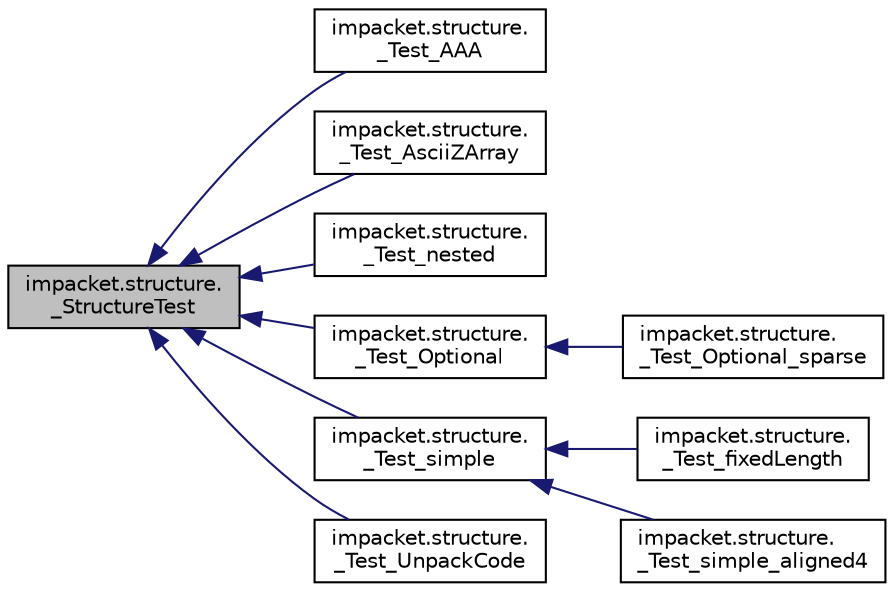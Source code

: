 digraph "impacket.structure._StructureTest"
{
  edge [fontname="Helvetica",fontsize="10",labelfontname="Helvetica",labelfontsize="10"];
  node [fontname="Helvetica",fontsize="10",shape=record];
  rankdir="LR";
  Node0 [label="impacket.structure.\l_StructureTest",height=0.2,width=0.4,color="black", fillcolor="grey75", style="filled", fontcolor="black"];
  Node0 -> Node1 [dir="back",color="midnightblue",fontsize="10",style="solid",fontname="Helvetica"];
  Node1 [label="impacket.structure.\l_Test_AAA",height=0.2,width=0.4,color="black", fillcolor="white", style="filled",URL="$classimpacket_1_1structure_1_1___test___a_a_a.html"];
  Node0 -> Node2 [dir="back",color="midnightblue",fontsize="10",style="solid",fontname="Helvetica"];
  Node2 [label="impacket.structure.\l_Test_AsciiZArray",height=0.2,width=0.4,color="black", fillcolor="white", style="filled",URL="$classimpacket_1_1structure_1_1___test___ascii_z_array.html"];
  Node0 -> Node3 [dir="back",color="midnightblue",fontsize="10",style="solid",fontname="Helvetica"];
  Node3 [label="impacket.structure.\l_Test_nested",height=0.2,width=0.4,color="black", fillcolor="white", style="filled",URL="$classimpacket_1_1structure_1_1___test__nested.html"];
  Node0 -> Node4 [dir="back",color="midnightblue",fontsize="10",style="solid",fontname="Helvetica"];
  Node4 [label="impacket.structure.\l_Test_Optional",height=0.2,width=0.4,color="black", fillcolor="white", style="filled",URL="$classimpacket_1_1structure_1_1___test___optional.html"];
  Node4 -> Node5 [dir="back",color="midnightblue",fontsize="10",style="solid",fontname="Helvetica"];
  Node5 [label="impacket.structure.\l_Test_Optional_sparse",height=0.2,width=0.4,color="black", fillcolor="white", style="filled",URL="$classimpacket_1_1structure_1_1___test___optional__sparse.html"];
  Node0 -> Node6 [dir="back",color="midnightblue",fontsize="10",style="solid",fontname="Helvetica"];
  Node6 [label="impacket.structure.\l_Test_simple",height=0.2,width=0.4,color="black", fillcolor="white", style="filled",URL="$classimpacket_1_1structure_1_1___test__simple.html"];
  Node6 -> Node7 [dir="back",color="midnightblue",fontsize="10",style="solid",fontname="Helvetica"];
  Node7 [label="impacket.structure.\l_Test_fixedLength",height=0.2,width=0.4,color="black", fillcolor="white", style="filled",URL="$classimpacket_1_1structure_1_1___test__fixed_length.html"];
  Node6 -> Node8 [dir="back",color="midnightblue",fontsize="10",style="solid",fontname="Helvetica"];
  Node8 [label="impacket.structure.\l_Test_simple_aligned4",height=0.2,width=0.4,color="black", fillcolor="white", style="filled",URL="$classimpacket_1_1structure_1_1___test__simple__aligned4.html"];
  Node0 -> Node9 [dir="back",color="midnightblue",fontsize="10",style="solid",fontname="Helvetica"];
  Node9 [label="impacket.structure.\l_Test_UnpackCode",height=0.2,width=0.4,color="black", fillcolor="white", style="filled",URL="$classimpacket_1_1structure_1_1___test___unpack_code.html"];
}
